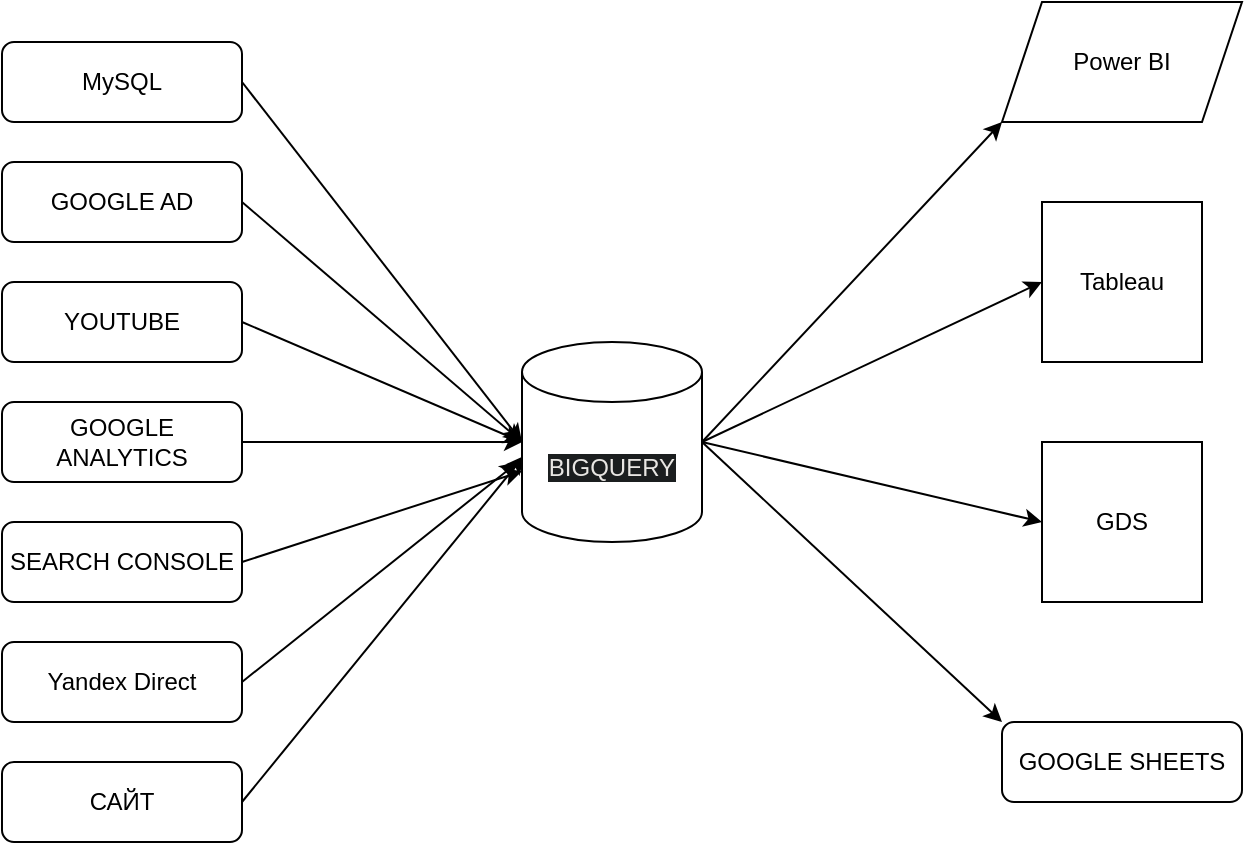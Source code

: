 <mxfile version="14.7.4" type="github">
  <diagram id="C5RBs43oDa-KdzZeNtuy" name="Page-1">
    <mxGraphModel dx="868" dy="450" grid="1" gridSize="10" guides="1" tooltips="1" connect="1" arrows="1" fold="1" page="1" pageScale="1" pageWidth="827" pageHeight="1169" math="0" shadow="0">
      <root>
        <mxCell id="WIyWlLk6GJQsqaUBKTNV-0" />
        <mxCell id="WIyWlLk6GJQsqaUBKTNV-1" parent="WIyWlLk6GJQsqaUBKTNV-0" />
        <mxCell id="WIyWlLk6GJQsqaUBKTNV-11" value="&lt;font style=&quot;vertical-align: inherit&quot;&gt;&lt;font style=&quot;vertical-align: inherit&quot;&gt;САЙТ&lt;br&gt;&lt;/font&gt;&lt;/font&gt;" style="rounded=1;whiteSpace=wrap;html=1;fontSize=12;glass=0;strokeWidth=1;shadow=0;" parent="WIyWlLk6GJQsqaUBKTNV-1" vertex="1">
          <mxGeometry x="80" y="440" width="120" height="40" as="geometry" />
        </mxCell>
        <mxCell id="7msccFTQaUpcerS_OaGY-0" value="" style="endArrow=classic;html=1;entryX=0.011;entryY=0.57;entryDx=0;entryDy=0;entryPerimeter=0;" edge="1" parent="WIyWlLk6GJQsqaUBKTNV-1" target="7msccFTQaUpcerS_OaGY-11">
          <mxGeometry width="50" height="50" relative="1" as="geometry">
            <mxPoint x="200" y="460" as="sourcePoint" />
            <mxPoint x="250" y="410" as="targetPoint" />
          </mxGeometry>
        </mxCell>
        <mxCell id="7msccFTQaUpcerS_OaGY-2" value="GOOGLE&lt;br&gt;ANALYTICS" style="rounded=1;whiteSpace=wrap;html=1;" vertex="1" parent="WIyWlLk6GJQsqaUBKTNV-1">
          <mxGeometry x="80" y="260" width="120" height="40" as="geometry" />
        </mxCell>
        <mxCell id="7msccFTQaUpcerS_OaGY-3" value="GOOGLE AD" style="rounded=1;whiteSpace=wrap;html=1;" vertex="1" parent="WIyWlLk6GJQsqaUBKTNV-1">
          <mxGeometry x="80" y="140" width="120" height="40" as="geometry" />
        </mxCell>
        <mxCell id="7msccFTQaUpcerS_OaGY-4" value="YOUTUBE" style="rounded=1;whiteSpace=wrap;html=1;" vertex="1" parent="WIyWlLk6GJQsqaUBKTNV-1">
          <mxGeometry x="80" y="200" width="120" height="40" as="geometry" />
        </mxCell>
        <mxCell id="7msccFTQaUpcerS_OaGY-5" value="SEARCH CONSOLE" style="rounded=1;whiteSpace=wrap;html=1;" vertex="1" parent="WIyWlLk6GJQsqaUBKTNV-1">
          <mxGeometry x="80" y="320" width="120" height="40" as="geometry" />
        </mxCell>
        <mxCell id="7msccFTQaUpcerS_OaGY-7" value="Yandex Direct" style="rounded=1;whiteSpace=wrap;html=1;" vertex="1" parent="WIyWlLk6GJQsqaUBKTNV-1">
          <mxGeometry x="80" y="380" width="120" height="40" as="geometry" />
        </mxCell>
        <mxCell id="7msccFTQaUpcerS_OaGY-8" style="edgeStyle=orthogonalEdgeStyle;rounded=0;orthogonalLoop=1;jettySize=auto;html=1;exitX=0.5;exitY=1;exitDx=0;exitDy=0;" edge="1" parent="WIyWlLk6GJQsqaUBKTNV-1" source="7msccFTQaUpcerS_OaGY-3" target="7msccFTQaUpcerS_OaGY-3">
          <mxGeometry relative="1" as="geometry" />
        </mxCell>
        <mxCell id="7msccFTQaUpcerS_OaGY-9" value="MySQL" style="rounded=1;whiteSpace=wrap;html=1;" vertex="1" parent="WIyWlLk6GJQsqaUBKTNV-1">
          <mxGeometry x="80" y="80" width="120" height="40" as="geometry" />
        </mxCell>
        <mxCell id="7msccFTQaUpcerS_OaGY-10" value="GOOGLE SHEETS" style="rounded=1;whiteSpace=wrap;html=1;" vertex="1" parent="WIyWlLk6GJQsqaUBKTNV-1">
          <mxGeometry x="580" y="420" width="120" height="40" as="geometry" />
        </mxCell>
        <mxCell id="7msccFTQaUpcerS_OaGY-11" value="&#xa;&#xa;&lt;span style=&quot;color: rgb(232, 230, 227); font-family: helvetica; font-size: 12px; font-style: normal; font-weight: 400; letter-spacing: normal; text-align: center; text-indent: 0px; text-transform: none; word-spacing: 0px; background-color: rgb(27, 30, 31); display: inline; float: none;&quot;&gt;BIGQUERY&lt;/span&gt;&#xa;&#xa;" style="shape=cylinder3;whiteSpace=wrap;html=1;boundedLbl=1;backgroundOutline=1;size=15;" vertex="1" parent="WIyWlLk6GJQsqaUBKTNV-1">
          <mxGeometry x="340" y="230" width="90" height="100" as="geometry" />
        </mxCell>
        <mxCell id="7msccFTQaUpcerS_OaGY-14" value="" style="endArrow=classic;html=1;entryX=-0.022;entryY=0.6;entryDx=0;entryDy=0;entryPerimeter=0;" edge="1" parent="WIyWlLk6GJQsqaUBKTNV-1" target="7msccFTQaUpcerS_OaGY-11">
          <mxGeometry width="50" height="50" relative="1" as="geometry">
            <mxPoint x="200" y="400" as="sourcePoint" />
            <mxPoint x="330" y="300" as="targetPoint" />
          </mxGeometry>
        </mxCell>
        <mxCell id="7msccFTQaUpcerS_OaGY-15" value="" style="endArrow=classic;html=1;" edge="1" parent="WIyWlLk6GJQsqaUBKTNV-1" target="7msccFTQaUpcerS_OaGY-11">
          <mxGeometry width="50" height="50" relative="1" as="geometry">
            <mxPoint x="200" y="340" as="sourcePoint" />
            <mxPoint x="250" y="290" as="targetPoint" />
          </mxGeometry>
        </mxCell>
        <mxCell id="7msccFTQaUpcerS_OaGY-16" value="" style="endArrow=classic;html=1;" edge="1" parent="WIyWlLk6GJQsqaUBKTNV-1" target="7msccFTQaUpcerS_OaGY-11">
          <mxGeometry width="50" height="50" relative="1" as="geometry">
            <mxPoint x="200" y="280" as="sourcePoint" />
            <mxPoint x="250" y="230" as="targetPoint" />
          </mxGeometry>
        </mxCell>
        <mxCell id="7msccFTQaUpcerS_OaGY-17" value="" style="endArrow=classic;html=1;entryX=0;entryY=0.5;entryDx=0;entryDy=0;entryPerimeter=0;" edge="1" parent="WIyWlLk6GJQsqaUBKTNV-1" target="7msccFTQaUpcerS_OaGY-11">
          <mxGeometry width="50" height="50" relative="1" as="geometry">
            <mxPoint x="200" y="220" as="sourcePoint" />
            <mxPoint x="250" y="170" as="targetPoint" />
          </mxGeometry>
        </mxCell>
        <mxCell id="7msccFTQaUpcerS_OaGY-18" value="" style="endArrow=classic;html=1;entryX=0;entryY=0.5;entryDx=0;entryDy=0;entryPerimeter=0;" edge="1" parent="WIyWlLk6GJQsqaUBKTNV-1" target="7msccFTQaUpcerS_OaGY-11">
          <mxGeometry width="50" height="50" relative="1" as="geometry">
            <mxPoint x="200" y="160" as="sourcePoint" />
            <mxPoint x="250" y="110" as="targetPoint" />
          </mxGeometry>
        </mxCell>
        <mxCell id="7msccFTQaUpcerS_OaGY-19" value="" style="endArrow=classic;html=1;entryX=0;entryY=0.5;entryDx=0;entryDy=0;entryPerimeter=0;" edge="1" parent="WIyWlLk6GJQsqaUBKTNV-1" target="7msccFTQaUpcerS_OaGY-11">
          <mxGeometry width="50" height="50" relative="1" as="geometry">
            <mxPoint x="200" y="100" as="sourcePoint" />
            <mxPoint x="250" y="50" as="targetPoint" />
          </mxGeometry>
        </mxCell>
        <mxCell id="7msccFTQaUpcerS_OaGY-20" value="GDS" style="whiteSpace=wrap;html=1;aspect=fixed;" vertex="1" parent="WIyWlLk6GJQsqaUBKTNV-1">
          <mxGeometry x="600" y="280" width="80" height="80" as="geometry" />
        </mxCell>
        <mxCell id="7msccFTQaUpcerS_OaGY-22" value="" style="endArrow=classic;html=1;entryX=0;entryY=0.5;entryDx=0;entryDy=0;" edge="1" parent="WIyWlLk6GJQsqaUBKTNV-1" target="7msccFTQaUpcerS_OaGY-20">
          <mxGeometry width="50" height="50" relative="1" as="geometry">
            <mxPoint x="430" y="280" as="sourcePoint" />
            <mxPoint x="480" y="230" as="targetPoint" />
          </mxGeometry>
        </mxCell>
        <mxCell id="7msccFTQaUpcerS_OaGY-23" value="" style="endArrow=classic;html=1;entryX=0;entryY=0;entryDx=0;entryDy=0;" edge="1" parent="WIyWlLk6GJQsqaUBKTNV-1" target="7msccFTQaUpcerS_OaGY-10">
          <mxGeometry width="50" height="50" relative="1" as="geometry">
            <mxPoint x="430" y="280" as="sourcePoint" />
            <mxPoint x="480" y="230" as="targetPoint" />
          </mxGeometry>
        </mxCell>
        <mxCell id="7msccFTQaUpcerS_OaGY-24" value="Tableau" style="whiteSpace=wrap;html=1;aspect=fixed;" vertex="1" parent="WIyWlLk6GJQsqaUBKTNV-1">
          <mxGeometry x="600" y="160" width="80" height="80" as="geometry" />
        </mxCell>
        <mxCell id="7msccFTQaUpcerS_OaGY-26" value="Power BI" style="shape=parallelogram;perimeter=parallelogramPerimeter;whiteSpace=wrap;html=1;fixedSize=1;" vertex="1" parent="WIyWlLk6GJQsqaUBKTNV-1">
          <mxGeometry x="580" y="60" width="120" height="60" as="geometry" />
        </mxCell>
        <mxCell id="7msccFTQaUpcerS_OaGY-27" value="" style="endArrow=classic;html=1;entryX=0;entryY=0.5;entryDx=0;entryDy=0;entryPerimeter=0;" edge="1" parent="WIyWlLk6GJQsqaUBKTNV-1" target="7msccFTQaUpcerS_OaGY-24">
          <mxGeometry width="50" height="50" relative="1" as="geometry">
            <mxPoint x="430" y="280" as="sourcePoint" />
            <mxPoint x="480" y="230" as="targetPoint" />
          </mxGeometry>
        </mxCell>
        <mxCell id="7msccFTQaUpcerS_OaGY-28" value="" style="endArrow=classic;html=1;entryX=0;entryY=1;entryDx=0;entryDy=0;" edge="1" parent="WIyWlLk6GJQsqaUBKTNV-1" target="7msccFTQaUpcerS_OaGY-26">
          <mxGeometry width="50" height="50" relative="1" as="geometry">
            <mxPoint x="430" y="280" as="sourcePoint" />
            <mxPoint x="480" y="230" as="targetPoint" />
          </mxGeometry>
        </mxCell>
      </root>
    </mxGraphModel>
  </diagram>
</mxfile>
